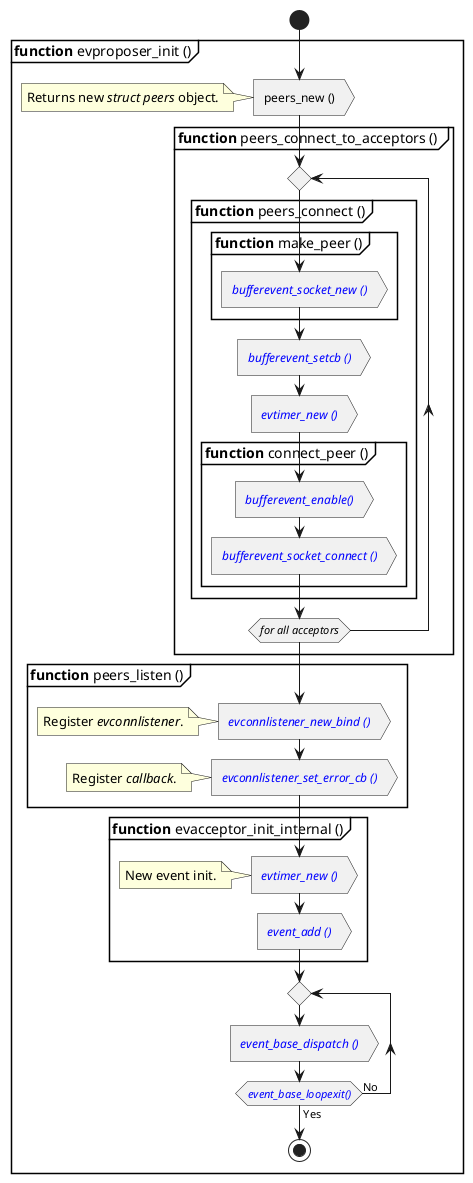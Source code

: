 @startuml
start

partition "**function** evproposer_init ()" {

    :peers_new ()>
    note
        Returns new //struct peers// object.
    end note


    partition "**function** peers_connect_to_acceptors () " {
        
        repeat
            partition "**function** peers_connect ()" {
                partition "**function** make_peer ()" {
                    :<color:blue>//bufferevent_socket_new ()//>
                }
                :<color:blue>//bufferevent_setcb ()//>
                :<color:blue>//evtimer_new ()//>

                partition "**function** connect_peer ()" { 
                    :<color:blue>//bufferevent_enable()//>
                    :<color:blue>//bufferevent_socket_connect ()//>
                }

            }
        repeat while (//for all acceptors//)

    }

    partition "**function** peers_listen ()" {
        :<color:blue>//evconnlistener_new_bind ()//>
        note
            Register //evconnlistener//.
        end note
        :<color:blue>//evconnlistener_set_error_cb ()//>
        note
            Register //callback//.
        end note
    }

    partition "**function** evacceptor_init_internal ()" {
        :<color:blue>//evtimer_new ()//>
        note
            New event init.
        end note
        :<color:blue>//event_add ()//>
    }
    repeat
    :<color:blue>//event_base_dispatch ()//>
    repeat while (<color:blue>//event_base_loopexit()//) is (No) not (Yes)
    stop

}

@enduml